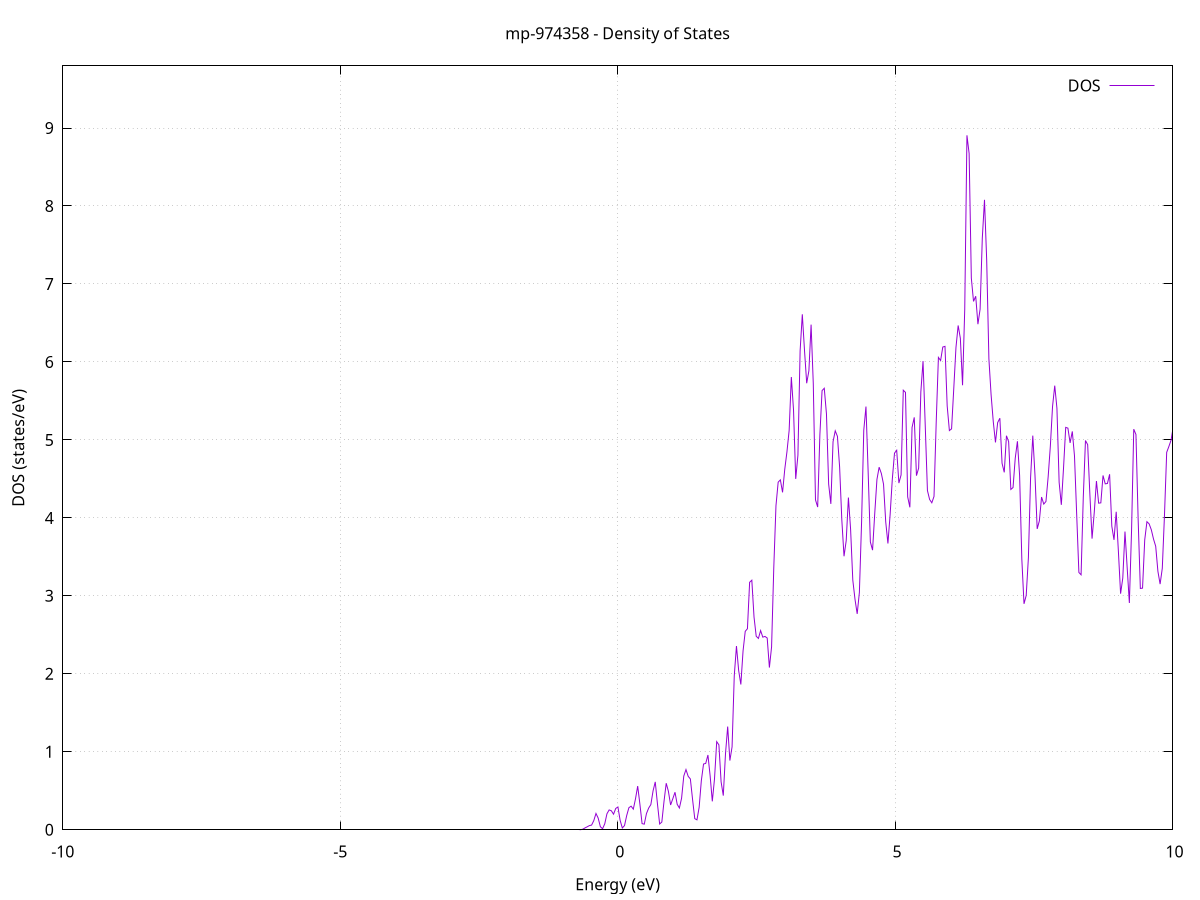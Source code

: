 set title 'mp-974358 - Density of States'
set xlabel 'Energy (eV)'
set ylabel 'DOS (states/eV)'
set grid
set xrange [-10:10]
set yrange [0:9.797]
set xzeroaxis lt -1
set terminal png size 800,600
set output 'mp-974358_dos_gnuplot.png'
plot '-' using 1:2 with lines title 'DOS'
-37.102600 0.000000
-37.063000 0.000000
-37.023400 0.000000
-36.983900 0.000000
-36.944300 0.000000
-36.904700 0.000000
-36.865200 0.000000
-36.825600 0.000000
-36.786100 0.000000
-36.746500 0.000000
-36.706900 0.000000
-36.667400 0.000000
-36.627800 0.000000
-36.588300 0.000000
-36.548700 0.000000
-36.509100 0.000000
-36.469600 0.000000
-36.430000 0.000000
-36.390500 0.000000
-36.350900 0.000000
-36.311300 0.000000
-36.271800 0.000000
-36.232200 0.000000
-36.192700 0.000000
-36.153100 0.000000
-36.113500 0.000000
-36.074000 0.000000
-36.034400 0.000000
-35.994900 0.000000
-35.955300 0.000000
-35.915700 0.000000
-35.876200 0.000000
-35.836600 0.000000
-35.797100 0.000000
-35.757500 0.000000
-35.717900 0.000000
-35.678400 0.000000
-35.638800 0.000000
-35.599300 0.000000
-35.559700 0.000000
-35.520100 0.000000
-35.480600 0.000000
-35.441000 0.000000
-35.401500 0.000000
-35.361900 0.000000
-35.322300 0.000000
-35.282800 0.000000
-35.243200 0.000000
-35.203700 0.000000
-35.164100 0.000000
-35.124500 0.000000
-35.085000 0.000000
-35.045400 0.000000
-35.005800 0.000000
-34.966300 0.000000
-34.926700 0.000000
-34.887200 0.000000
-34.847600 0.000000
-34.808000 0.000000
-34.768500 0.000000
-34.728900 0.000000
-34.689400 0.000000
-34.649800 0.000000
-34.610200 0.000000
-34.570700 0.000000
-34.531100 0.000000
-34.491600 0.000000
-34.452000 0.000000
-34.412400 0.000000
-34.372900 0.000000
-34.333300 0.000000
-34.293800 0.000000
-34.254200 0.000000
-34.214600 0.000000
-34.175100 0.000000
-34.135500 0.000000
-34.096000 0.000000
-34.056400 0.000000
-34.016800 0.000000
-33.977300 0.000000
-33.937700 0.000000
-33.898200 0.000000
-33.858600 0.000000
-33.819000 0.000000
-33.779500 0.000000
-33.739900 0.000000
-33.700400 0.000000
-33.660800 0.000300
-33.621200 0.032300
-33.581700 1.148000
-33.542100 13.058600
-33.502600 48.641200
-33.463000 60.302400
-33.423400 24.938000
-33.383900 3.395100
-33.344300 0.148700
-33.304700 0.002000
-33.265200 0.000000
-33.225600 0.000000
-33.186100 0.000000
-33.146500 0.000000
-33.106900 0.000000
-33.067400 0.000000
-33.027800 0.000000
-32.988300 0.000000
-32.948700 0.000000
-32.909100 0.000000
-32.869600 0.000000
-32.830000 0.000000
-32.790500 0.000000
-32.750900 0.000000
-32.711300 0.000000
-32.671800 0.000000
-32.632200 0.000000
-32.592700 0.000000
-32.553100 0.000000
-32.513500 0.000000
-32.474000 0.000000
-32.434400 0.000000
-32.394900 0.000000
-32.355300 0.000000
-32.315700 0.000000
-32.276200 0.000000
-32.236600 0.000000
-32.197100 0.000000
-32.157500 0.000000
-32.117900 0.000000
-32.078400 0.000000
-32.038800 0.000000
-31.999300 0.000000
-31.959700 0.000000
-31.920100 0.000000
-31.880600 0.000000
-31.841000 0.000000
-31.801500 0.000000
-31.761900 0.000000
-31.722300 0.000000
-31.682800 0.000000
-31.643200 0.000000
-31.603700 0.000000
-31.564100 0.000000
-31.524500 0.000000
-31.485000 0.000000
-31.445400 0.000000
-31.405800 0.000000
-31.366300 0.000000
-31.326700 0.000000
-31.287200 0.000000
-31.247600 0.000000
-31.208000 0.000000
-31.168500 0.000000
-31.128900 0.000000
-31.089400 0.000000
-31.049800 0.000000
-31.010200 0.000000
-30.970700 0.000000
-30.931100 0.000000
-30.891600 0.000000
-30.852000 0.000000
-30.812400 0.000000
-30.772900 0.000000
-30.733300 0.000000
-30.693800 0.000000
-30.654200 0.000000
-30.614600 0.000000
-30.575100 0.000000
-30.535500 0.000000
-30.496000 0.000000
-30.456400 0.000000
-30.416800 0.000000
-30.377300 0.000000
-30.337700 0.000000
-30.298200 0.000000
-30.258600 0.000000
-30.219000 0.000000
-30.179500 0.000000
-30.139900 0.000000
-30.100400 0.000000
-30.060800 0.000000
-30.021200 0.000000
-29.981700 0.000000
-29.942100 0.000000
-29.902600 0.000000
-29.863000 0.000000
-29.823400 0.000000
-29.783900 0.000000
-29.744300 0.000000
-29.704700 0.000000
-29.665200 0.000000
-29.625600 0.000000
-29.586100 0.000000
-29.546500 0.000000
-29.506900 0.000000
-29.467400 0.000000
-29.427800 0.000000
-29.388300 0.000000
-29.348700 0.000000
-29.309100 0.000000
-29.269600 0.000000
-29.230000 0.000000
-29.190500 0.000000
-29.150900 0.000000
-29.111300 0.000000
-29.071800 0.000000
-29.032200 0.000000
-28.992700 0.000000
-28.953100 0.000000
-28.913500 0.000000
-28.874000 0.000000
-28.834400 0.000000
-28.794900 0.000000
-28.755300 0.000000
-28.715700 0.000000
-28.676200 0.000000
-28.636600 0.000000
-28.597100 0.000000
-28.557500 0.000000
-28.517900 0.000000
-28.478400 0.000000
-28.438800 0.000000
-28.399300 0.000000
-28.359700 0.000000
-28.320100 0.000000
-28.280600 0.000000
-28.241000 0.000000
-28.201500 0.000000
-28.161900 0.000000
-28.122300 0.000000
-28.082800 0.000000
-28.043200 0.000000
-28.003700 0.000000
-27.964100 0.000000
-27.924500 0.000000
-27.885000 0.000000
-27.845400 0.000000
-27.805800 0.000000
-27.766300 0.000000
-27.726700 0.000000
-27.687200 0.000000
-27.647600 0.000000
-27.608000 0.000000
-27.568500 0.000000
-27.528900 0.000000
-27.489400 0.000000
-27.449800 0.000000
-27.410200 0.000000
-27.370700 0.000000
-27.331100 0.000000
-27.291600 0.000000
-27.252000 0.000000
-27.212400 0.000000
-27.172900 0.000000
-27.133300 0.000000
-27.093800 0.000000
-27.054200 0.000000
-27.014600 0.000000
-26.975100 0.000000
-26.935500 0.000000
-26.896000 0.000000
-26.856400 0.000000
-26.816800 0.000000
-26.777300 0.000000
-26.737700 0.000000
-26.698200 0.000000
-26.658600 0.000000
-26.619000 0.000000
-26.579500 0.000000
-26.539900 0.000000
-26.500400 0.000000
-26.460800 0.000000
-26.421200 0.000000
-26.381700 0.000000
-26.342100 0.000000
-26.302600 0.000000
-26.263000 0.000000
-26.223400 0.000000
-26.183900 0.000000
-26.144300 0.000000
-26.104700 0.000000
-26.065200 0.000000
-26.025600 0.000000
-25.986100 0.000000
-25.946500 0.000000
-25.906900 0.000000
-25.867400 0.000000
-25.827800 0.000000
-25.788300 0.000000
-25.748700 0.000000
-25.709100 0.000000
-25.669600 0.000000
-25.630000 0.000000
-25.590500 0.000000
-25.550900 0.000000
-25.511300 0.000000
-25.471800 0.000000
-25.432200 0.000000
-25.392700 0.000000
-25.353100 0.000000
-25.313500 0.000000
-25.274000 0.000000
-25.234400 0.000000
-25.194900 0.000000
-25.155300 0.000000
-25.115700 0.000000
-25.076200 0.000000
-25.036600 0.000000
-24.997100 0.000000
-24.957500 0.000000
-24.917900 0.000000
-24.878400 0.000000
-24.838800 0.000000
-24.799300 0.000000
-24.759700 0.000000
-24.720100 0.000000
-24.680600 0.000000
-24.641000 0.000000
-24.601500 0.000000
-24.561900 0.000000
-24.522300 0.000000
-24.482800 0.000000
-24.443200 0.000000
-24.403700 0.000000
-24.364100 0.000000
-24.324500 0.000000
-24.285000 0.000000
-24.245400 0.000000
-24.205800 0.000000
-24.166300 0.000000
-24.126700 0.000000
-24.087200 0.000000
-24.047600 0.000000
-24.008000 0.000000
-23.968500 0.000000
-23.928900 0.000000
-23.889400 0.000000
-23.849800 0.000000
-23.810200 0.000000
-23.770700 0.000000
-23.731100 0.000000
-23.691600 0.000000
-23.652000 0.000000
-23.612400 0.000000
-23.572900 0.000000
-23.533300 0.000000
-23.493800 0.000000
-23.454200 0.000000
-23.414600 0.000000
-23.375100 0.000000
-23.335500 0.000000
-23.296000 0.000000
-23.256400 0.000000
-23.216800 0.000000
-23.177300 0.000000
-23.137700 0.000000
-23.098200 0.000000
-23.058600 0.000000
-23.019000 0.000000
-22.979500 0.000000
-22.939900 0.000000
-22.900400 0.000000
-22.860800 0.000000
-22.821200 0.000000
-22.781700 0.000000
-22.742100 0.000000
-22.702600 0.000000
-22.663000 0.000000
-22.623400 0.000000
-22.583900 0.000000
-22.544300 0.000000
-22.504700 0.000000
-22.465200 0.000000
-22.425600 0.000000
-22.386100 0.000000
-22.346500 0.000000
-22.306900 0.000000
-22.267400 0.000000
-22.227800 0.000000
-22.188300 0.000000
-22.148700 0.000000
-22.109100 0.000000
-22.069600 0.000000
-22.030000 0.000000
-21.990500 0.000000
-21.950900 0.000000
-21.911300 0.000000
-21.871800 0.000000
-21.832200 0.000000
-21.792700 0.000000
-21.753100 0.000000
-21.713500 0.000000
-21.674000 0.000000
-21.634400 0.000000
-21.594900 0.000000
-21.555300 0.000000
-21.515700 0.000000
-21.476200 0.000000
-21.436600 0.000000
-21.397100 0.000000
-21.357500 0.000000
-21.317900 0.000000
-21.278400 0.000000
-21.238800 0.000000
-21.199300 0.000000
-21.159700 0.000000
-21.120100 0.000000
-21.080600 0.000000
-21.041000 0.000000
-21.001500 0.000000
-20.961900 0.000000
-20.922300 0.000000
-20.882800 0.000000
-20.843200 0.000000
-20.803700 0.000000
-20.764100 0.000000
-20.724500 0.000000
-20.685000 0.000000
-20.645400 0.000000
-20.605800 0.000000
-20.566300 0.000000
-20.526700 0.000000
-20.487200 0.000000
-20.447600 0.000000
-20.408000 0.000000
-20.368500 0.000000
-20.328900 0.000000
-20.289400 0.000000
-20.249800 0.000000
-20.210200 0.000000
-20.170700 0.000000
-20.131100 0.000000
-20.091600 0.000000
-20.052000 0.000000
-20.012400 0.000000
-19.972900 0.000000
-19.933300 0.000000
-19.893800 0.000000
-19.854200 0.000000
-19.814600 0.000000
-19.775100 0.000000
-19.735500 0.000000
-19.696000 0.000000
-19.656400 0.000000
-19.616800 0.000000
-19.577300 0.000000
-19.537700 0.000000
-19.498200 0.000000
-19.458600 0.000000
-19.419000 0.000000
-19.379500 0.000000
-19.339900 0.000000
-19.300400 0.000000
-19.260800 0.000000
-19.221200 0.000000
-19.181700 0.000000
-19.142100 0.000000
-19.102600 0.000000
-19.063000 0.000000
-19.023400 0.000000
-18.983900 0.000000
-18.944300 0.000000
-18.904700 0.000000
-18.865200 0.000000
-18.825600 0.000000
-18.786100 0.000000
-18.746500 0.000000
-18.706900 0.000000
-18.667400 0.000000
-18.627800 0.000000
-18.588300 0.000000
-18.548700 0.000000
-18.509100 0.000000
-18.469600 0.000000
-18.430000 0.000000
-18.390500 0.000000
-18.350900 0.000000
-18.311300 0.000000
-18.271800 0.000000
-18.232200 0.000000
-18.192700 0.000000
-18.153100 0.000000
-18.113500 0.000000
-18.074000 0.000000
-18.034400 0.000000
-17.994900 0.000000
-17.955300 0.000000
-17.915700 0.000000
-17.876200 0.000000
-17.836600 0.000000
-17.797100 0.000000
-17.757500 0.000000
-17.717900 0.000000
-17.678400 0.000000
-17.638800 0.000000
-17.599300 0.000000
-17.559700 0.000000
-17.520100 0.000000
-17.480600 0.000000
-17.441000 0.000000
-17.401500 0.000000
-17.361900 0.000000
-17.322300 0.000000
-17.282800 0.000000
-17.243200 0.000000
-17.203700 0.000000
-17.164100 0.000000
-17.124500 0.000000
-17.085000 0.000000
-17.045400 0.000000
-17.005800 0.000000
-16.966300 0.000000
-16.926700 0.000000
-16.887200 0.000000
-16.847600 0.000000
-16.808000 0.000000
-16.768500 0.000000
-16.728900 0.000000
-16.689400 0.000000
-16.649800 0.000000
-16.610200 0.000000
-16.570700 0.000000
-16.531100 0.000000
-16.491600 0.000000
-16.452000 0.000000
-16.412400 0.000000
-16.372900 0.000000
-16.333300 0.000000
-16.293800 0.000000
-16.254200 0.000000
-16.214600 0.000000
-16.175100 0.000000
-16.135500 0.000000
-16.096000 0.000000
-16.056400 0.000000
-16.016800 0.000000
-15.977300 0.000000
-15.937700 0.000000
-15.898200 0.000000
-15.858600 0.000000
-15.819000 0.000000
-15.779500 0.000000
-15.739900 0.000000
-15.700400 0.000000
-15.660800 0.000000
-15.621200 0.000000
-15.581700 0.000000
-15.542100 0.000000
-15.502600 0.000000
-15.463000 0.000000
-15.423400 0.000000
-15.383900 0.000000
-15.344300 0.000000
-15.304700 0.000000
-15.265200 0.000000
-15.225600 0.000000
-15.186100 0.000000
-15.146500 0.000000
-15.106900 0.000000
-15.067400 0.000000
-15.027800 0.000000
-14.988300 0.000000
-14.948700 0.000000
-14.909100 0.000000
-14.869600 0.000000
-14.830000 0.000000
-14.790500 0.000000
-14.750900 0.000000
-14.711300 0.000000
-14.671800 0.000000
-14.632200 0.000000
-14.592700 0.000000
-14.553100 0.000000
-14.513500 0.000000
-14.474000 0.000000
-14.434400 0.000000
-14.394900 0.000000
-14.355300 0.000000
-14.315700 0.000000
-14.276200 0.000000
-14.236600 0.000000
-14.197100 0.000000
-14.157500 0.000000
-14.117900 0.000000
-14.078400 0.000000
-14.038800 0.000000
-13.999300 0.000000
-13.959700 0.000000
-13.920100 0.000000
-13.880600 0.000000
-13.841000 0.000000
-13.801500 0.000000
-13.761900 0.000000
-13.722300 0.000000
-13.682800 0.000000
-13.643200 0.000000
-13.603700 0.000000
-13.564100 0.000000
-13.524500 0.000000
-13.485000 0.000000
-13.445400 0.000000
-13.405800 0.000000
-13.366300 0.000000
-13.326700 0.000000
-13.287200 0.000000
-13.247600 0.000000
-13.208000 0.000000
-13.168500 0.000000
-13.128900 0.000000
-13.089400 0.000000
-13.049800 0.000000
-13.010200 0.000000
-12.970700 0.000000
-12.931100 0.000000
-12.891600 0.000000
-12.852000 0.000000
-12.812400 0.000000
-12.772900 0.000000
-12.733300 0.000000
-12.693800 0.000000
-12.654200 0.000000
-12.614600 0.000000
-12.575100 0.000000
-12.535500 0.000000
-12.496000 0.000000
-12.456400 0.000000
-12.416800 0.000000
-12.377300 0.000000
-12.337700 0.000000
-12.298200 0.000000
-12.258600 0.000000
-12.219000 0.000000
-12.179500 0.000000
-12.139900 0.000000
-12.100400 0.000000
-12.060800 0.000000
-12.021200 0.000000
-11.981700 0.000000
-11.942100 0.000000
-11.902600 0.000000
-11.863000 0.000000
-11.823400 0.000000
-11.783900 0.000000
-11.744300 0.000000
-11.704700 0.000000
-11.665200 0.000000
-11.625600 0.000000
-11.586100 0.000000
-11.546500 0.000000
-11.506900 0.000000
-11.467400 0.000000
-11.427800 0.000000
-11.388300 0.000000
-11.348700 0.000000
-11.309100 0.000000
-11.269600 0.000000
-11.230000 0.000000
-11.190500 0.000000
-11.150900 0.000000
-11.111300 0.000000
-11.071800 0.000000
-11.032200 0.000000
-10.992700 0.000000
-10.953100 0.000000
-10.913500 0.000000
-10.874000 0.000000
-10.834400 0.000000
-10.794900 0.000000
-10.755300 0.000000
-10.715700 0.000000
-10.676200 0.000000
-10.636600 0.000000
-10.597100 0.000000
-10.557500 0.000000
-10.517900 0.000000
-10.478400 0.000000
-10.438800 0.000000
-10.399300 0.000000
-10.359700 0.000000
-10.320100 0.000000
-10.280600 0.000000
-10.241000 0.000000
-10.201500 0.000000
-10.161900 0.000000
-10.122300 0.000000
-10.082800 0.000000
-10.043200 0.000000
-10.003700 0.000000
-9.964100 0.000000
-9.924500 0.000000
-9.885000 0.000000
-9.845400 0.000000
-9.805800 0.000000
-9.766300 0.000000
-9.726700 0.000000
-9.687200 0.000000
-9.647600 0.000000
-9.608000 0.000000
-9.568500 0.000000
-9.528900 0.000000
-9.489400 0.000000
-9.449800 0.000000
-9.410200 0.000000
-9.370700 0.000000
-9.331100 0.000000
-9.291600 0.000000
-9.252000 0.000000
-9.212400 0.000000
-9.172900 0.000000
-9.133300 0.000000
-9.093800 0.000000
-9.054200 0.000000
-9.014600 0.000000
-8.975100 0.000000
-8.935500 0.000000
-8.896000 0.000000
-8.856400 0.000000
-8.816800 0.000000
-8.777300 0.000000
-8.737700 0.000000
-8.698200 0.000000
-8.658600 0.000000
-8.619000 0.000000
-8.579500 0.000000
-8.539900 0.000000
-8.500400 0.000000
-8.460800 0.000000
-8.421200 0.000000
-8.381700 0.000000
-8.342100 0.000000
-8.302600 0.000000
-8.263000 0.000000
-8.223400 0.000000
-8.183900 0.000000
-8.144300 0.000000
-8.104700 0.000000
-8.065200 0.000000
-8.025600 0.000000
-7.986100 0.000000
-7.946500 0.000000
-7.906900 0.000000
-7.867400 0.000000
-7.827800 0.000000
-7.788300 0.000000
-7.748700 0.000000
-7.709100 0.000000
-7.669600 0.000000
-7.630000 0.000000
-7.590500 0.000000
-7.550900 0.000000
-7.511300 0.000000
-7.471800 0.000000
-7.432200 0.000000
-7.392700 0.000000
-7.353100 0.000000
-7.313500 0.000000
-7.274000 0.000000
-7.234400 0.000000
-7.194900 0.000000
-7.155300 0.000000
-7.115700 0.000000
-7.076200 0.000000
-7.036600 0.000000
-6.997100 0.000000
-6.957500 0.000000
-6.917900 0.000000
-6.878400 0.000000
-6.838800 0.000000
-6.799300 0.000000
-6.759700 0.000000
-6.720100 0.000000
-6.680600 0.000000
-6.641000 0.000000
-6.601500 0.000000
-6.561900 0.000000
-6.522300 0.000000
-6.482800 0.000000
-6.443200 0.000000
-6.403600 0.000000
-6.364100 0.000000
-6.324500 0.000000
-6.285000 0.000000
-6.245400 0.000000
-6.205800 0.000000
-6.166300 0.000000
-6.126700 0.000000
-6.087200 0.000000
-6.047600 0.000000
-6.008000 0.000000
-5.968500 0.000000
-5.928900 0.000000
-5.889400 0.000000
-5.849800 0.000000
-5.810200 0.000000
-5.770700 0.000000
-5.731100 0.000000
-5.691600 0.000000
-5.652000 0.000000
-5.612400 0.000000
-5.572900 0.000000
-5.533300 0.000000
-5.493800 0.000000
-5.454200 0.000000
-5.414600 0.000000
-5.375100 0.000000
-5.335500 0.000000
-5.296000 0.000000
-5.256400 0.000000
-5.216800 0.000000
-5.177300 0.000000
-5.137700 0.000000
-5.098200 0.000000
-5.058600 0.000000
-5.019000 0.000000
-4.979500 0.000000
-4.939900 0.000000
-4.900400 0.000000
-4.860800 0.000000
-4.821200 0.000000
-4.781700 0.000000
-4.742100 0.000000
-4.702600 0.000000
-4.663000 0.000000
-4.623400 0.000000
-4.583900 0.000000
-4.544300 0.000000
-4.504700 0.000000
-4.465200 0.000000
-4.425600 0.000000
-4.386100 0.000000
-4.346500 0.000000
-4.306900 0.000000
-4.267400 0.000000
-4.227800 0.000000
-4.188300 0.000000
-4.148700 0.000000
-4.109100 0.000000
-4.069600 0.000000
-4.030000 0.000000
-3.990500 0.000000
-3.950900 0.000000
-3.911300 0.000000
-3.871800 0.000000
-3.832200 0.000000
-3.792700 0.000000
-3.753100 0.000000
-3.713500 0.000000
-3.674000 0.000000
-3.634400 0.000000
-3.594900 0.000000
-3.555300 0.000000
-3.515700 0.000000
-3.476200 0.000000
-3.436600 0.000000
-3.397100 0.000000
-3.357500 0.000000
-3.317900 0.000000
-3.278400 0.000000
-3.238800 0.000000
-3.199300 0.000000
-3.159700 0.000000
-3.120100 0.000000
-3.080600 0.000000
-3.041000 0.000000
-3.001500 0.000000
-2.961900 0.000000
-2.922300 0.000000
-2.882800 0.000000
-2.843200 0.000000
-2.803600 0.000000
-2.764100 0.000000
-2.724500 0.000000
-2.685000 0.000000
-2.645400 0.000000
-2.605800 0.000000
-2.566300 0.000000
-2.526700 0.000000
-2.487200 0.000000
-2.447600 0.000000
-2.408000 0.000000
-2.368500 0.000000
-2.328900 0.000000
-2.289400 0.000000
-2.249800 0.000000
-2.210200 0.000000
-2.170700 0.000000
-2.131100 0.000000
-2.091600 0.000000
-2.052000 0.000000
-2.012400 0.000000
-1.972900 0.000000
-1.933300 0.000000
-1.893800 0.000000
-1.854200 0.000000
-1.814600 0.000000
-1.775100 0.000000
-1.735500 0.000000
-1.696000 0.000000
-1.656400 0.000000
-1.616800 0.000000
-1.577300 0.000000
-1.537700 0.000000
-1.498200 0.000000
-1.458600 0.000000
-1.419000 0.000000
-1.379500 0.000000
-1.339900 0.000000
-1.300400 0.000000
-1.260800 0.000000
-1.221200 0.000000
-1.181700 0.000000
-1.142100 0.000000
-1.102600 0.000000
-1.063000 0.000000
-1.023400 0.000000
-0.983900 0.000000
-0.944300 0.000000
-0.904700 0.000000
-0.865200 0.000000
-0.825600 0.000000
-0.786100 0.000000
-0.746500 0.000000
-0.706900 0.000000
-0.667400 0.000800
-0.627800 0.007300
-0.588300 0.023800
-0.548700 0.038200
-0.509100 0.053700
-0.469600 0.060200
-0.430000 0.117500
-0.390500 0.209200
-0.350900 0.149500
-0.311300 0.038900
-0.271800 0.013400
-0.232200 0.077200
-0.192700 0.205300
-0.153100 0.254700
-0.113500 0.243800
-0.074000 0.200100
-0.034400 0.273600
0.005100 0.292500
0.044700 0.121000
0.084300 0.023000
0.123800 0.054000
0.163400 0.183500
0.202900 0.283300
0.242500 0.302600
0.282100 0.264700
0.321600 0.396100
0.361200 0.560600
0.400700 0.331200
0.440300 0.078900
0.479900 0.072000
0.519400 0.208000
0.559000 0.278200
0.598500 0.323100
0.638100 0.498400
0.677700 0.614200
0.717200 0.334000
0.756800 0.074100
0.796400 0.099400
0.835900 0.365400
0.875500 0.597200
0.915000 0.492500
0.954600 0.318000
0.994200 0.398300
1.033700 0.481700
1.073300 0.326000
1.112800 0.279300
1.152400 0.405300
1.192000 0.689300
1.231500 0.772200
1.271100 0.685700
1.310600 0.651900
1.350200 0.389900
1.389800 0.142900
1.429300 0.127300
1.468900 0.287900
1.508400 0.631100
1.548000 0.843400
1.587600 0.851400
1.627100 0.958900
1.666700 0.693500
1.706200 0.364500
1.745800 0.654500
1.785400 1.130400
1.824900 1.088900
1.864500 0.615300
1.904000 0.438300
1.943600 0.972900
1.983200 1.323900
2.022700 0.887500
2.062300 1.063300
2.101800 1.975400
2.141400 2.356300
2.181000 2.042700
2.220500 1.863400
2.260100 2.292800
2.299600 2.545000
2.339200 2.578600
2.378800 3.174400
2.418300 3.200800
2.457900 2.728400
2.497400 2.481700
2.537000 2.454000
2.576600 2.554900
2.616100 2.470600
2.655700 2.479500
2.695300 2.459400
2.734800 2.080500
2.774400 2.345400
2.813900 3.358300
2.853500 4.156700
2.893100 4.457800
2.932600 4.487500
2.972200 4.327300
3.011700 4.622000
3.051300 4.847500
3.090900 5.121600
3.130400 5.806900
3.170000 5.381700
3.209500 4.499700
3.249100 4.803800
3.288700 6.142300
3.328200 6.610700
3.367800 6.147200
3.407300 5.726800
3.446900 5.886700
3.486500 6.478400
3.526000 5.720200
3.565600 4.231200
3.605100 4.138800
3.644700 5.064000
3.684300 5.632300
3.723800 5.662400
3.763400 5.334300
3.802900 4.433500
3.842500 4.179500
3.882100 4.976700
3.921600 5.116500
3.961200 5.045700
4.000700 4.651400
4.040300 3.973100
4.079900 3.507900
4.119400 3.708800
4.159000 4.260300
4.198500 3.854200
4.238100 3.202100
4.277700 2.956500
4.317200 2.769000
4.356800 3.043700
4.396400 3.943700
4.435900 5.123500
4.475500 5.427900
4.515000 4.583900
4.554600 3.691400
4.594200 3.586300
4.633700 4.058600
4.673300 4.493200
4.712800 4.650300
4.752400 4.570400
4.792000 4.431900
4.831500 3.948900
4.871100 3.672000
4.910600 4.039300
4.950200 4.496200
4.989800 4.830100
5.029300 4.867100
5.068900 4.446100
5.108400 4.551400
5.148000 5.637700
5.187600 5.609800
5.227100 4.269600
5.266700 4.135500
5.306200 5.160700
5.345800 5.289100
5.385400 4.541500
5.424900 4.638100
5.464500 5.615800
5.504000 6.010600
5.543600 5.187100
5.583200 4.350600
5.622700 4.235500
5.662300 4.193700
5.701800 4.275300
5.741400 5.225500
5.781000 6.057700
5.820500 6.018300
5.860100 6.191400
5.899600 6.199900
5.939200 5.435700
5.978800 5.119700
6.018300 5.141800
6.057900 5.658300
6.097400 6.185400
6.137000 6.467700
6.176600 6.303300
6.216100 5.700900
6.255700 6.675600
6.295300 8.906300
6.334800 8.673400
6.374400 7.075600
6.413900 6.776500
6.453500 6.842900
6.493100 6.484200
6.532600 6.676900
6.572200 7.589000
6.611700 8.079500
6.651300 7.304400
6.690900 6.040000
6.730400 5.581700
6.770000 5.232600
6.809500 4.968200
6.849100 5.222600
6.888700 5.278500
6.928200 4.700500
6.967800 4.583900
7.007300 5.053500
7.046900 4.978100
7.086500 4.364800
7.126000 4.389100
7.165600 4.764500
7.205100 4.983100
7.244700 4.542500
7.284300 3.472600
7.323800 2.897900
7.363400 3.004800
7.402900 3.489200
7.442500 4.518800
7.482100 5.054900
7.521600 4.547300
7.561200 3.858700
7.600700 3.962100
7.640300 4.267300
7.679900 4.177100
7.719400 4.210600
7.759000 4.526400
7.798500 4.919900
7.838100 5.428600
7.877700 5.696100
7.917200 5.406000
7.956800 4.456600
7.996400 4.167200
8.035900 4.637200
8.075500 5.160900
8.115000 5.150900
8.154600 4.961700
8.194200 5.109100
8.233700 4.794200
8.273300 4.040300
8.312800 3.300200
8.352400 3.269900
8.392000 4.262100
8.431500 4.992000
8.471100 4.939400
8.510600 4.306900
8.550200 3.733900
8.589800 4.069600
8.629300 4.472500
8.668900 4.188800
8.708400 4.192700
8.748000 4.544300
8.787600 4.436500
8.827100 4.441100
8.866700 4.559500
8.906200 3.894400
8.945800 3.718300
8.985400 4.078600
9.024900 3.571100
9.064500 3.027800
9.104000 3.228400
9.143600 3.824300
9.183200 3.360500
9.222700 2.908500
9.262300 3.843800
9.301800 5.137800
9.341400 5.069300
9.381000 3.978700
9.420500 3.094700
9.460100 3.099200
9.499600 3.719200
9.539200 3.951200
9.578800 3.923700
9.618300 3.847600
9.657900 3.728500
9.697400 3.635400
9.737000 3.314900
9.776600 3.150900
9.816100 3.353300
9.855700 4.038100
9.895300 4.840600
9.934800 4.915900
9.974400 4.997100
10.013900 5.171500
10.053500 5.365900
10.093100 5.036200
10.132600 4.687000
10.172200 4.599900
10.211700 4.262800
10.251300 4.506700
10.290900 5.627800
10.330400 6.657300
10.370000 7.145800
10.409500 7.086100
10.449100 6.596800
10.488700 6.990500
10.528200 8.086600
10.567800 7.633700
10.607300 5.952600
10.646900 4.810200
10.686500 4.538500
10.726000 4.365100
10.765600 4.147800
10.805100 3.578300
10.844700 2.887400
10.884300 2.952900
10.923800 3.889400
10.963400 4.204800
11.002900 3.636800
11.042500 3.072700
11.082100 2.516300
11.121600 1.853400
11.161200 1.341300
11.200700 1.013400
11.240300 0.768600
11.279900 0.566900
11.319400 0.745800
11.359000 1.010400
11.398500 0.917700
11.438100 0.729400
11.477700 0.850300
11.517200 1.121800
11.556800 1.362400
11.596400 1.414900
11.635900 0.883900
11.675500 0.521000
11.715000 0.737800
11.754600 0.985200
11.794200 1.057800
11.833700 1.496200
11.873300 2.263800
11.912800 2.424600
11.952400 1.612300
11.992000 0.883000
12.031500 0.655600
12.071100 0.430600
12.110600 0.373700
12.150200 0.515800
12.189800 1.037100
12.229300 1.559500
12.268900 1.255600
12.308400 0.847100
12.348000 0.820600
12.387600 0.900200
12.427100 1.054000
12.466700 1.027400
12.506200 0.844700
12.545800 0.779700
12.585400 0.689300
12.624900 0.768600
12.664500 0.963400
12.704000 1.177900
12.743600 1.654000
12.783200 1.776600
12.822700 1.305500
12.862300 1.120300
12.901800 0.966000
12.941400 1.063700
12.981000 1.271900
13.020500 1.101500
13.060100 0.866300
13.099600 0.878400
13.139200 1.035800
13.178800 1.067400
13.218300 1.132300
13.257900 1.404400
13.297400 1.372300
13.337000 1.156900
13.376600 1.041200
13.416100 1.155600
13.455700 1.134100
13.495300 0.714700
13.534800 0.516800
13.574400 0.813000
13.613900 0.929000
13.653500 0.795300
13.693100 0.765300
13.732600 0.745500
13.772200 0.566900
13.811700 0.734900
13.851300 1.415500
13.890900 1.571600
13.930400 1.371000
13.970000 1.626700
14.009500 1.655900
14.049100 1.131800
14.088700 0.681800
14.128200 0.532900
14.167800 0.563900
14.207300 0.820500
14.246900 0.776500
14.286500 0.540200
14.326000 0.700800
14.365600 1.037700
14.405100 1.013500
14.444700 0.779400
14.484300 1.145100
14.523800 1.750400
14.563400 1.760700
14.602900 1.524700
14.642500 1.165800
14.682100 0.639300
14.721600 0.513300
14.761200 0.693700
14.800700 0.943900
14.840300 1.146700
14.879900 1.244800
14.919400 1.024400
14.959000 0.823000
14.998500 0.657800
15.038100 0.527600
15.077700 0.424400
15.117200 0.464600
15.156800 0.704900
15.196400 0.742100
15.235900 0.554000
15.275500 0.514500
15.315000 0.618500
15.354600 0.865100
15.394200 0.863100
15.433700 0.594600
15.473300 0.654500
15.512800 0.934200
15.552400 1.089900
15.592000 1.046200
15.631500 0.969700
15.671100 1.000300
15.710600 1.201400
15.750200 1.223200
15.789800 0.954700
15.829300 0.815800
15.868900 0.691000
15.908400 0.514400
15.948000 0.365400
15.987600 0.414000
16.027100 0.684900
16.066700 0.936900
16.106200 1.008300
16.145800 0.909700
16.185400 0.836400
16.224900 0.767900
16.264500 0.660700
16.304000 0.800200
16.343600 0.874800
16.383200 0.842300
16.422700 0.758900
16.462300 0.565700
16.501800 0.402800
16.541400 0.441700
16.581000 0.861600
16.620500 1.398800
16.660100 1.663500
16.699600 1.906600
16.739200 1.910000
16.778800 1.555300
16.818300 1.481300
16.857900 1.770300
16.897400 1.538300
16.937000 1.203300
16.976600 1.125800
17.016100 1.219500
17.055700 1.491200
17.095300 1.548400
17.134800 1.232900
17.174400 0.859300
17.213900 0.851100
17.253500 1.159300
17.293100 1.266700
17.332600 1.108100
17.372200 0.915600
17.411700 1.027500
17.451300 1.269800
17.490900 1.250200
17.530400 1.200500
17.570000 1.023000
17.609500 0.846000
17.649100 1.130100
17.688700 1.526000
17.728200 1.708300
17.767800 1.382400
17.807300 0.993400
17.846900 0.772700
17.886500 1.035900
17.926000 1.561900
17.965600 1.654400
18.005100 1.233300
18.044700 1.164400
18.084300 1.283200
18.123800 0.809400
18.163400 0.723500
18.202900 1.282900
18.242500 1.717800
18.282100 1.824400
18.321600 1.497600
18.361200 1.201200
18.400700 1.168700
18.440300 1.289600
18.479900 1.433700
18.519400 1.507500
18.559000 1.334000
18.598500 0.953900
18.638100 0.767000
18.677700 0.879300
18.717200 1.182300
18.756800 1.373900
18.796400 1.426300
18.835900 1.418900
18.875500 1.286100
18.915000 1.009700
18.954600 0.905800
18.994200 1.139000
19.033700 1.077700
19.073300 1.141700
19.112800 1.609000
19.152400 1.756700
19.192000 1.216400
19.231500 1.021300
19.271100 1.220200
19.310600 1.243100
19.350200 1.159500
19.389800 1.118500
19.429300 0.921100
19.468900 0.751700
19.508400 1.090100
19.548000 1.495200
19.587600 1.570200
19.627100 1.248700
19.666700 0.932000
19.706200 0.794700
19.745800 0.917400
19.785400 1.090200
19.824900 1.151900
19.864500 1.175100
19.904000 1.008500
19.943600 1.051800
19.983200 1.551100
20.022700 1.757600
20.062300 1.472100
20.101800 1.051400
20.141400 0.804000
20.181000 0.784500
20.220500 1.130400
20.260100 1.512800
20.299600 1.361600
20.339200 1.277300
20.378800 1.131200
20.418300 0.812100
20.457900 1.032500
20.497400 1.350800
20.537000 1.286200
20.576600 1.344200
20.616100 1.415700
20.655700 1.316400
20.695300 1.193900
20.734800 1.201400
20.774400 1.044900
20.813900 0.918900
20.853500 1.303000
20.893100 1.984000
20.932600 1.809800
20.972200 1.064400
21.011700 1.069400
21.051300 1.357300
21.090900 1.540300
21.130400 1.765500
21.170000 2.155500
21.209500 2.433400
21.249100 2.468700
21.288700 2.056200
21.328200 1.384700
21.367800 0.954700
21.407300 1.047700
21.446900 1.459800
21.486500 1.190400
21.526000 0.779500
21.565600 1.003500
21.605100 1.382800
21.644700 1.909500
21.684300 2.221900
21.723800 1.781900
21.763400 1.461600
21.802900 1.682500
21.842500 2.136100
21.882100 2.365700
21.921600 2.391500
21.961200 2.094100
22.000700 1.650400
22.040300 1.699200
22.079900 1.900900
22.119400 1.785900
22.159000 1.682500
22.198500 1.495400
22.238100 1.566000
22.277700 1.788500
22.317200 1.742700
22.356800 1.363300
22.396400 1.253600
22.435900 1.300600
22.475500 1.400900
22.515000 1.660200
22.554600 1.602800
22.594200 1.533200
22.633700 1.556000
22.673300 1.669700
22.712800 1.755100
22.752400 2.109700
22.792000 2.322600
22.831500 1.852300
22.871100 1.273300
22.910600 1.145100
22.950200 1.526800
22.989800 2.079300
23.029300 2.305400
23.068900 2.075100
23.108400 1.978700
23.148000 2.184400
23.187600 2.299800
23.227100 2.374900
23.266700 2.169700
23.306200 2.321900
23.345800 2.729000
23.385400 2.476200
23.424900 1.717100
23.464500 1.191800
23.504000 1.147800
23.543600 1.549300
23.583200 1.964200
23.622700 2.445200
23.662300 2.881700
23.701800 2.626500
23.741400 2.203600
23.781000 2.285900
23.820500 2.424600
23.860100 2.277000
23.899600 2.230200
23.939200 1.807000
23.978800 1.493600
24.018300 1.615800
24.057900 1.811900
24.097400 1.849200
24.137000 1.961200
24.176600 2.564600
24.216100 3.025500
24.255700 2.685200
24.295300 2.035400
24.334800 1.675400
24.374400 1.967900
24.413900 2.576900
24.453500 2.606300
24.493100 2.803400
24.532600 3.121000
24.572200 2.574400
24.611700 2.405200
24.651300 2.895800
24.690900 3.483600
24.730400 3.634200
24.770000 2.973100
24.809500 2.589000
24.849100 2.726600
24.888700 3.193400
24.928200 3.803300
24.967800 3.432600
25.007300 2.777600
25.046900 3.222600
25.086500 4.083200
25.126000 4.738900
25.165600 4.741000
25.205100 3.681100
25.244700 2.627700
25.284300 2.466700
25.323800 2.852900
25.363400 3.120300
25.402900 2.835900
25.442500 2.520600
25.482100 2.517700
25.521600 2.496000
25.561200 2.754200
25.600700 3.151800
25.640300 2.941600
25.679900 2.710200
25.719400 2.569900
25.759000 2.534300
25.798500 2.230300
25.838100 1.704400
25.877700 1.965800
25.917200 2.854500
25.956800 3.320500
25.996400 2.843000
26.035900 2.851400
26.075500 3.349800
26.115000 3.387200
26.154600 3.472700
26.194200 3.747800
26.233700 3.707700
26.273300 3.114000
26.312800 2.794500
26.352400 2.813700
26.392000 2.659600
26.431500 2.188000
26.471100 1.889700
26.510600 1.944100
26.550200 2.168500
26.589800 2.348900
26.629300 2.508800
26.668900 2.658900
26.708400 2.713400
26.748000 2.923500
26.787600 3.026100
26.827100 2.651600
26.866700 2.618400
26.906200 2.685700
26.945800 2.503700
26.985400 2.639100
27.024900 2.780500
27.064500 2.979100
27.104000 2.736200
27.143600 2.257900
27.183200 2.335800
27.222700 2.643400
27.262300 2.736100
27.301800 2.883200
27.341400 3.035400
27.381000 3.080500
27.420500 2.880000
27.460100 2.327500
27.499600 1.861400
27.539200 1.968600
27.578800 2.367700
27.618300 2.239900
27.657900 2.058000
27.697400 2.147300
27.737000 1.899700
27.776600 1.204400
27.816100 1.105500
27.855700 1.564800
27.895300 1.696700
27.934800 1.714300
27.974400 1.878300
28.013900 1.566000
28.053500 1.104300
28.093100 1.293000
28.132600 1.638100
28.172200 1.620100
28.211700 1.384400
28.251300 1.114900
28.290900 0.878700
28.330400 0.606200
28.370000 0.511200
28.409500 0.772600
28.449100 0.950900
28.488700 0.871700
28.528200 0.965700
28.567800 1.225400
28.607300 1.432700
28.646900 1.494400
28.686500 1.248500
28.726000 1.075700
28.765600 1.006200
28.805100 0.854300
28.844700 0.850700
28.884300 0.946000
28.923800 1.036300
28.963400 1.336900
29.002900 1.693700
29.042500 1.654300
29.082100 1.605800
29.121600 1.668700
29.161200 1.750800
29.200700 1.767500
29.240300 1.623000
29.279900 1.562700
29.319400 1.604000
29.359000 1.697000
29.398500 1.569700
29.438100 1.514700
29.477700 1.801100
29.517200 2.006600
29.556800 2.358100
29.596400 3.257600
29.635900 3.529900
29.675500 2.969000
29.715000 2.436400
29.754600 2.286500
29.794200 2.411200
29.833700 2.250200
29.873300 2.216000
29.912800 2.468000
29.952400 2.597000
29.992000 2.710900
30.031500 2.855800
30.071100 2.906400
30.110600 3.165700
30.150200 3.127100
30.189800 2.666500
30.229300 2.331500
30.268900 2.607300
30.308400 2.972700
30.348000 3.106000
30.387600 3.495200
30.427100 3.894400
30.466700 3.757700
30.506200 3.528400
30.545800 3.624600
30.585400 3.534400
30.624900 3.445400
30.664500 3.334200
30.704000 3.158400
30.743600 3.132000
30.783200 3.291800
30.822700 2.987700
30.862300 2.325000
30.901800 2.098400
30.941400 2.255500
30.981000 2.218900
31.020500 2.053600
31.060100 2.154900
31.099600 2.797800
31.139200 3.314700
31.178800 2.846000
31.218300 2.811000
31.257900 3.247500
31.297500 3.223300
31.337000 2.868700
31.376600 2.546300
31.416100 2.748300
31.455700 2.830300
31.495300 2.528800
31.534800 1.956300
31.574400 1.865500
31.613900 2.680500
31.653500 3.339200
31.693100 3.235600
31.732600 2.807300
31.772200 2.602700
31.811700 2.334800
31.851300 2.282100
31.890900 2.598700
31.930400 2.685700
31.970000 2.076200
32.009500 1.447200
32.049100 1.593200
32.088700 1.854300
32.128200 1.880000
32.167800 1.686200
32.207300 1.547700
32.246900 1.444300
32.286500 1.514600
32.326000 1.760900
32.365600 1.635400
32.405100 1.453000
32.444700 1.802500
32.484300 2.254400
32.523800 2.343700
32.563400 2.390200
32.602900 1.985700
32.642500 1.351800
32.682100 0.976100
32.721600 1.060800
32.761200 1.327000
32.800700 1.432200
32.840300 1.225000
32.879900 0.828500
32.919400 0.595300
32.959000 0.803800
32.998500 1.092600
33.038100 1.013800
33.077700 0.834600
33.117200 0.590900
33.156800 0.566700
33.196400 0.958500
33.235900 1.128600
33.275500 1.144500
33.315000 1.528500
33.354600 1.682400
33.394200 1.699900
33.433700 1.878600
33.473300 2.296900
33.512800 2.572300
33.552400 1.975800
33.592000 1.326800
33.631500 1.226100
33.671100 1.199100
33.710600 1.210900
33.750200 1.338200
33.789800 1.570400
33.829300 2.013600
33.868900 2.322900
33.908400 2.145700
33.948000 1.670400
33.987600 1.468700
34.027100 1.516300
34.066700 1.141000
34.106200 0.907100
34.145800 1.175300
34.185400 1.453900
34.224900 1.469800
34.264500 1.552400
34.304000 1.632000
34.343600 1.670100
34.383200 1.694300
34.422700 1.632300
34.462300 1.715200
34.501800 1.884800
34.541400 2.108000
34.581000 1.979100
34.620500 1.789200
34.660100 1.498200
34.699600 1.273900
34.739200 1.547100
34.778800 2.365600
34.818300 2.521900
34.857900 1.997600
34.897500 2.024400
34.937000 1.984800
34.976600 1.598400
35.016100 1.865600
35.055700 2.583000
35.095300 3.162200
35.134800 2.946500
35.174400 2.404600
35.213900 2.319200
35.253500 2.101400
35.293100 1.995200
35.332600 2.313300
35.372200 2.572800
35.411700 2.519900
35.451300 2.329700
35.490900 2.061300
35.530400 1.954100
35.570000 1.827400
35.609500 2.042400
35.649100 2.670300
35.688700 2.904200
35.728200 2.462100
35.767800 2.210000
35.807300 2.199700
35.846900 1.992900
35.886500 1.831800
35.926000 2.005100
35.965600 2.554400
36.005100 2.922100
36.044700 2.713200
36.084300 2.409300
36.123800 2.733200
36.163400 3.052800
36.202900 3.014000
36.242500 2.904800
36.282100 2.576600
36.321600 2.156800
36.361200 1.916700
36.400700 1.507000
36.440300 1.041000
36.479900 0.749900
36.519400 0.897900
36.559000 1.598600
36.598500 2.147200
36.638100 1.889400
36.677700 1.782000
36.717200 1.950100
36.756800 2.102800
36.796400 2.406300
36.835900 2.298800
36.875500 2.099900
36.915000 2.493800
36.954600 2.920600
36.994200 2.973300
37.033700 2.742200
37.073300 2.575800
37.112800 2.396800
37.152400 2.124300
37.192000 1.974700
37.231500 1.866000
37.271100 2.059500
37.310600 1.687300
37.350200 1.376900
37.389800 1.745000
37.429300 2.209200
37.468900 2.764400
37.508400 3.496400
37.548000 4.843100
37.587600 6.623600
37.627100 6.263900
37.666700 4.205100
37.706200 2.415200
37.745800 1.947600
37.785400 1.942200
37.824900 1.370800
37.864500 1.071800
37.904000 0.925900
37.943600 0.587900
37.983200 0.402900
38.022700 0.398200
38.062300 0.487000
38.101800 0.457500
38.141400 0.381100
38.181000 0.288500
38.220500 0.276800
38.260100 0.349500
38.299600 0.241500
38.339200 0.065100
38.378800 0.017700
38.418300 0.040900
38.457900 0.045200
38.497500 0.016200
38.537000 0.001800
38.576600 0.000100
38.616100 0.000000
38.655700 0.000000
38.695300 0.000000
38.734800 0.000000
38.774400 0.000000
38.813900 0.000000
38.853500 0.000000
38.893100 0.000000
38.932600 0.000000
38.972200 0.000000
39.011700 0.000000
39.051300 0.000000
39.090900 0.000000
39.130400 0.000000
39.170000 0.000000
39.209500 0.000000
39.249100 0.000000
39.288700 0.000000
39.328200 0.000000
39.367800 0.000000
39.407300 0.000000
39.446900 0.000000
39.486500 0.000000
39.526000 0.000000
39.565600 0.000000
39.605100 0.000000
39.644700 0.000000
39.684300 0.000000
39.723800 0.000000
39.763400 0.000000
39.802900 0.000000
39.842500 0.000000
39.882100 0.000000
39.921600 0.000000
39.961200 0.000000
40.000700 0.000000
40.040300 0.000000
40.079900 0.000000
40.119400 0.000000
40.159000 0.000000
40.198500 0.000000
40.238100 0.000000
40.277700 0.000000
40.317200 0.000000
40.356800 0.000000
40.396400 0.000000
40.435900 0.000000
40.475500 0.000000
40.515000 0.000000
40.554600 0.000000
40.594200 0.000000
40.633700 0.000000
40.673300 0.000000
40.712800 0.000000
40.752400 0.000000
40.792000 0.000000
40.831500 0.000000
40.871100 0.000000
40.910600 0.000000
40.950200 0.000000
40.989800 0.000000
41.029300 0.000000
41.068900 0.000000
41.108400 0.000000
41.148000 0.000000
41.187600 0.000000
41.227100 0.000000
41.266700 0.000000
41.306200 0.000000
41.345800 0.000000
41.385400 0.000000
41.424900 0.000000
41.464500 0.000000
41.504000 0.000000
41.543600 0.000000
41.583200 0.000000
41.622700 0.000000
41.662300 0.000000
41.701800 0.000000
41.741400 0.000000
41.781000 0.000000
41.820500 0.000000
41.860100 0.000000
41.899600 0.000000
41.939200 0.000000
41.978800 0.000000
42.018300 0.000000
e
